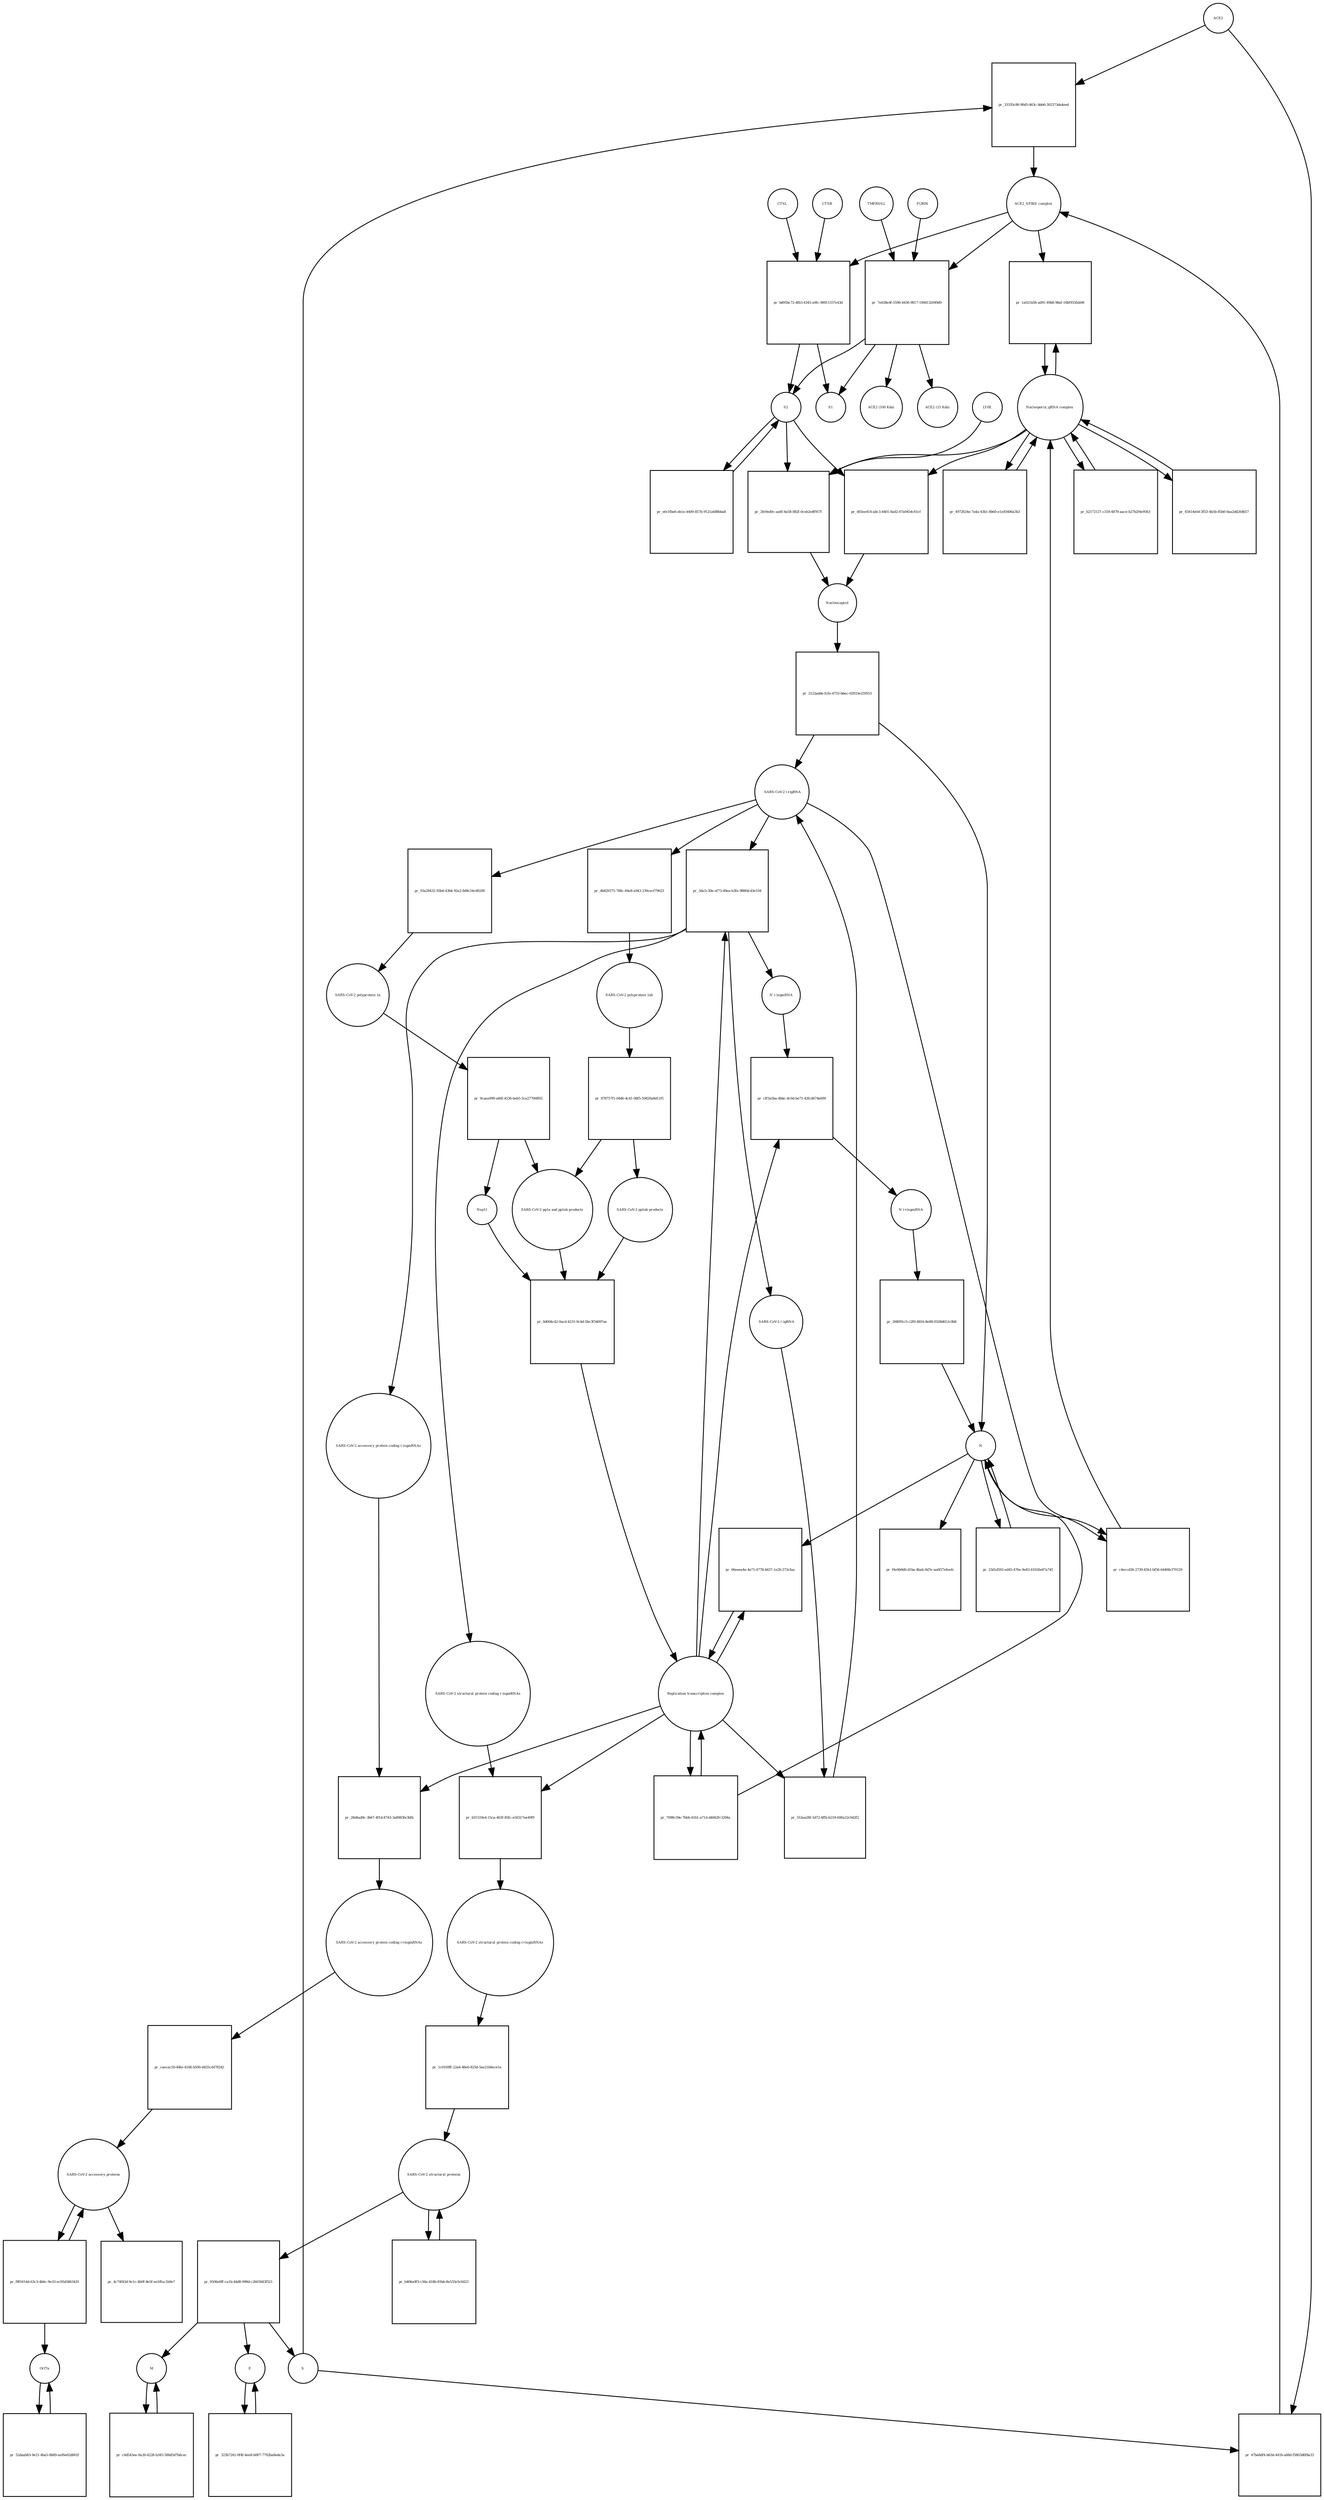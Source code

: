 strict digraph  {
ACE2 [annotation="", bipartite=0, cls=macromolecule, fontsize=4, label=ACE2, shape=circle];
"pr_33335c80-90d5-463c-bbb6-302373da4eed" [annotation="", bipartite=1, cls=process, fontsize=4, label="pr_33335c80-90d5-463c-bbb6-302373da4eed", shape=square];
"ACE2_SPIKE complex" [annotation="", bipartite=0, cls=complex, fontsize=4, label="ACE2_SPIKE complex", shape=circle];
S [annotation="", bipartite=0, cls="macromolecule multimer", fontsize=4, label=S, shape=circle];
"Nucleoporin_gRNA complex " [annotation="", bipartite=0, cls=complex, fontsize=4, label="Nucleoporin_gRNA complex ", shape=circle];
"pr_1a021b58-ad91-49b8-98af-16bf935fab96" [annotation="", bipartite=1, cls=process, fontsize=4, label="pr_1a021b58-ad91-49b8-98af-16bf935fab96", shape=square];
"pr_bd95bc72-4fb3-4345-a9fc-98911557e43d" [annotation="", bipartite=1, cls=process, fontsize=4, label="pr_bd95bc72-4fb3-4345-a9fc-98911557e43d", shape=square];
S2 [annotation="", bipartite=0, cls=macromolecule, fontsize=4, label=S2, shape=circle];
CTSB [annotation="", bipartite=0, cls=macromolecule, fontsize=4, label=CTSB, shape=circle];
CTSL [annotation="", bipartite=0, cls=macromolecule, fontsize=4, label=CTSL, shape=circle];
S1 [annotation="", bipartite=0, cls=macromolecule, fontsize=4, label=S1, shape=circle];
"pr_47be8df4-b63d-441b-a68d-f5803d6f8a33" [annotation="", bipartite=1, cls=process, fontsize=4, label="pr_47be8df4-b63d-441b-a68d-f5803d6f8a33", shape=square];
"pr_2fe9ed0c-aa6f-4a58-882f-0ceb2e8f957f" [annotation="", bipartite=1, cls=process, fontsize=4, label="pr_2fe9ed0c-aa6f-4a58-882f-0ceb2e8f957f", shape=square];
Nucleocapsid [annotation="", bipartite=0, cls=complex, fontsize=4, label=Nucleocapsid, shape=circle];
LY6E [annotation="", bipartite=0, cls=macromolecule, fontsize=4, label=LY6E, shape=circle];
"pr_d03ee414-abc3-4401-8ad2-67a0454c61cf" [annotation="", bipartite=1, cls=process, fontsize=4, label="pr_d03ee414-abc3-4401-8ad2-67a0454c61cf", shape=square];
"pr_2122adde-fcfe-4733-bbec-02933e259553" [annotation="", bipartite=1, cls=process, fontsize=4, label="pr_2122adde-fcfe-4733-bbec-02933e259553", shape=square];
" SARS-CoV-2 (+)gRNA" [annotation="", bipartite=0, cls="nucleic acid feature", fontsize=4, label=" SARS-CoV-2 (+)gRNA", shape=circle];
N [annotation="", bipartite=0, cls="macromolecule multimer", fontsize=4, label=N, shape=circle];
"SARS-CoV-2 polyprotein 1ab" [annotation="", bipartite=0, cls=macromolecule, fontsize=4, label="SARS-CoV-2 polyprotein 1ab", shape=circle];
"pr_878757f1-04d6-4c41-98f5-50820a8d11f5" [annotation="", bipartite=1, cls=process, fontsize=4, label="pr_878757f1-04d6-4c41-98f5-50820a8d11f5", shape=square];
"SARS-CoV-2 pp1ab products" [annotation="", bipartite=0, cls=complex, fontsize=4, label="SARS-CoV-2 pp1ab products", shape=circle];
"SARS-CoV-2 pp1a and pp1ab products" [annotation="", bipartite=0, cls=complex, fontsize=4, label="SARS-CoV-2 pp1a and pp1ab products", shape=circle];
"SARS-CoV-2 polyprotein 1a" [annotation="", bipartite=0, cls=macromolecule, fontsize=4, label="SARS-CoV-2 polyprotein 1a", shape=circle];
"pr_9caea999-a66f-4536-beb5-5ca27706ff65" [annotation="", bipartite=1, cls=process, fontsize=4, label="pr_9caea999-a66f-4536-beb5-5ca27706ff65", shape=square];
Nsp11 [annotation="", bipartite=0, cls=macromolecule, fontsize=4, label=Nsp11, shape=circle];
"pr_b2172127-c318-4879-aace-b27b2f4e9563" [annotation="", bipartite=1, cls=process, fontsize=4, label="pr_b2172127-c318-4879-aace-b27b2f4e9563", shape=square];
"pr_65414e0d-3f53-4b5b-85b0-0aa2dd264b57" [annotation="", bipartite=1, cls=process, fontsize=4, label="pr_65414e0d-3f53-4b5b-85b0-0aa2dd264b57", shape=square];
"SARS-CoV-2 structural proteins" [annotation="", bipartite=0, cls=complex, fontsize=4, label="SARS-CoV-2 structural proteins", shape=circle];
"pr_0506a9ff-ca1b-44d8-998d-c2603043f521" [annotation="", bipartite=1, cls=process, fontsize=4, label="pr_0506a9ff-ca1b-44d8-998d-c2603043f521", shape=square];
M [annotation="", bipartite=0, cls=macromolecule, fontsize=4, label=M, shape=circle];
E [annotation="", bipartite=0, cls=macromolecule, fontsize=4, label=E, shape=circle];
"Replication transcription complex" [annotation="", bipartite=0, cls=complex, fontsize=4, label="Replication transcription complex", shape=circle];
"pr_06eeea4e-4e71-4778-b637-1e2fc273cfaa" [annotation="", bipartite=1, cls=process, fontsize=4, label="pr_06eeea4e-4e71-4778-b637-1e2fc273cfaa", shape=square];
"pr_f4e0b9d0-d1ba-4bab-9d7e-aa6f27efeefc" [annotation="", bipartite=1, cls=process, fontsize=4, label="pr_f4e0b9d0-d1ba-4bab-9d7e-aa6f27efeefc", shape=square];
"SARS-CoV-2 accessory proteins" [annotation="", bipartite=0, cls=complex, fontsize=4, label="SARS-CoV-2 accessory proteins", shape=circle];
"pr_4c74f43d-9c1c-4b0f-8e5f-ee1ffac1b9e7" [annotation="", bipartite=1, cls=process, fontsize=4, label="pr_4c74f43d-9c1c-4b0f-8e5f-ee1ffac1b9e7", shape=square];
"pr_b406a0f3-c56a-418b-81bb-8e533e5c6423" [annotation="", bipartite=1, cls=process, fontsize=4, label="pr_b406a0f3-c56a-418b-81bb-8e533e5c6423", shape=square];
"pr_7098c59e-7bb6-41b1-a71d-d4042fc3294a" [annotation="", bipartite=1, cls=process, fontsize=4, label="pr_7098c59e-7bb6-41b1-a71d-d4042fc3294a", shape=square];
"pr_23d1d592-ed45-476e-9e83-61026e87a745" [annotation="", bipartite=1, cls=process, fontsize=4, label="pr_23d1d592-ed45-476e-9e83-61026e87a745", shape=square];
"pr_0d004c42-0acd-4231-9c4d-5bc3f34097ae" [annotation="", bipartite=1, cls=process, fontsize=4, label="pr_0d004c42-0acd-4231-9c4d-5bc3f34097ae", shape=square];
"SARS-CoV-2 accessory protein coding (-)sgmRNAs" [annotation="", bipartite=0, cls=complex, fontsize=4, label="SARS-CoV-2 accessory protein coding (-)sgmRNAs", shape=circle];
"pr_28d4ad9c-3b67-4f1d-8743-3a8983fe3bfb" [annotation="", bipartite=1, cls=process, fontsize=4, label="pr_28d4ad9c-3b67-4f1d-8743-3a8983fe3bfb", shape=square];
"SARS-CoV-2 accessory protein coding (+)sgmRNAs" [annotation="", bipartite=0, cls=complex, fontsize=4, label="SARS-CoV-2 accessory protein coding (+)sgmRNAs", shape=circle];
"SARS-CoV-2 structural protein coding (-)sgmRNAs" [annotation="", bipartite=0, cls=complex, fontsize=4, label="SARS-CoV-2 structural protein coding (-)sgmRNAs", shape=circle];
"pr_631519e4-15ca-463f-85fc-e50317ee49f9" [annotation="", bipartite=1, cls=process, fontsize=4, label="pr_631519e4-15ca-463f-85fc-e50317ee49f9", shape=square];
"SARS-CoV-2 structural protein coding (+)sgmRNAs" [annotation="", bipartite=0, cls=complex, fontsize=4, label="SARS-CoV-2 structural protein coding (+)sgmRNAs", shape=circle];
"N (-)sgmRNA" [annotation="", bipartite=0, cls="nucleic acid feature", fontsize=4, label="N (-)sgmRNA", shape=circle];
"pr_cff3a5ba-4bbc-4c0d-be71-43fcd674e699" [annotation="", bipartite=1, cls=process, fontsize=4, label="pr_cff3a5ba-4bbc-4c0d-be71-43fcd674e699", shape=square];
"N (+)sgmRNA" [annotation="", bipartite=0, cls="nucleic acid feature", fontsize=4, label="N (+)sgmRNA", shape=circle];
"pr_268091c5-c2f0-4816-8e88-0328d612c0b8" [annotation="", bipartite=1, cls=process, fontsize=4, label="pr_268091c5-c2f0-4816-8e88-0328d612c0b8", shape=square];
"pr_3da1c30e-ef73-49ea-b3fa-988fdcd3e104" [annotation="", bipartite=1, cls=process, fontsize=4, label="pr_3da1c30e-ef73-49ea-b3fa-988fdcd3e104", shape=square];
" SARS-CoV-2 (-)gRNA" [annotation="", bipartite=0, cls="nucleic acid feature", fontsize=4, label=" SARS-CoV-2 (-)gRNA", shape=circle];
"pr_93a28432-93b4-43b4-92a2-8d8c54cd0200" [annotation="", bipartite=1, cls=process, fontsize=4, label="pr_93a28432-93b4-43b4-92a2-8d8c54cd0200", shape=square];
"pr_db829375-768c-44e8-a943-239cecf79623" [annotation="", bipartite=1, cls=process, fontsize=4, label="pr_db829375-768c-44e8-a943-239cecf79623", shape=square];
"pr_caecac50-84fe-4166-b500-d455c4478242" [annotation="", bipartite=1, cls=process, fontsize=4, label="pr_caecac50-84fe-4166-b500-d455c4478242", shape=square];
"pr_1c0169ff-22a4-48e6-825d-5ae21b8ece1e" [annotation="", bipartite=1, cls=process, fontsize=4, label="pr_1c0169ff-22a4-48e6-825d-5ae21b8ece1e", shape=square];
"pr_553aa28f-5d72-4ffb-b218-600a22c0d2f2" [annotation="", bipartite=1, cls=process, fontsize=4, label="pr_553aa28f-5d72-4ffb-b218-600a22c0d2f2", shape=square];
"pr_c4eccd36-2739-45b1-bf56-64408cf70129" [annotation="", bipartite=1, cls=process, fontsize=4, label="pr_c4eccd36-2739-45b1-bf56-64408cf70129", shape=square];
"pr_4972624e-7a4a-43b1-8b60-e1a93486a3b3" [annotation="", bipartite=1, cls=process, fontsize=4, label="pr_4972624e-7a4a-43b1-8b60-e1a93486a3b3", shape=square];
"pr_f8f1614d-63c3-4b6c-9e33-ec95d3463435" [annotation="", bipartite=1, cls=process, fontsize=4, label="pr_f8f1614d-63c3-4b6c-9e33-ec95d3463435", shape=square];
Orf7a [annotation="", bipartite=0, cls=macromolecule, fontsize=4, label=Orf7a, shape=circle];
"pr_7e638e4f-5596-4436-9817-109d132049d9" [annotation="", bipartite=1, cls=process, fontsize=4, label="pr_7e638e4f-5596-4436-9817-109d132049d9", shape=square];
FURIN [annotation="", bipartite=0, cls=macromolecule, fontsize=4, label=FURIN, shape=circle];
TMPRSS2 [annotation="", bipartite=0, cls=macromolecule, fontsize=4, label=TMPRSS2, shape=circle];
"ACE2 (100 Kda)" [annotation="", bipartite=0, cls=macromolecule, fontsize=4, label="ACE2 (100 Kda)", shape=circle];
"ACE2 (15 Kda)" [annotation="", bipartite=0, cls=macromolecule, fontsize=4, label="ACE2 (15 Kda)", shape=circle];
"pr_efe1fbe6-eb1e-4409-857b-9121a688bba8" [annotation="", bipartite=1, cls=process, fontsize=4, label="pr_efe1fbe6-eb1e-4409-857b-9121a688bba8", shape=square];
"pr_323b7241-0f4f-4ee8-b007-7792ba8ede3a" [annotation="", bipartite=1, cls=process, fontsize=4, label="pr_323b7241-0f4f-4ee8-b007-7792ba8ede3a", shape=square];
"pr_c4d543ee-0a26-4228-b345-586d5d7bdcec" [annotation="", bipartite=1, cls=process, fontsize=4, label="pr_c4d543ee-0a26-4228-b345-586d5d7bdcec", shape=square];
"pr_52daab83-9e21-4ba5-8b89-aef6e62d661f" [annotation="", bipartite=1, cls=process, fontsize=4, label="pr_52daab83-9e21-4ba5-8b89-aef6e62d661f", shape=square];
ACE2 -> "pr_33335c80-90d5-463c-bbb6-302373da4eed"  [annotation="", interaction_type=consumption];
ACE2 -> "pr_47be8df4-b63d-441b-a68d-f5803d6f8a33"  [annotation="", interaction_type=consumption];
"pr_33335c80-90d5-463c-bbb6-302373da4eed" -> "ACE2_SPIKE complex"  [annotation="", interaction_type=production];
"ACE2_SPIKE complex" -> "pr_1a021b58-ad91-49b8-98af-16bf935fab96"  [annotation="urn_miriam_pubmed_32142651|urn_miriam_pubmed_32094589", interaction_type=stimulation];
"ACE2_SPIKE complex" -> "pr_bd95bc72-4fb3-4345-a9fc-98911557e43d"  [annotation="", interaction_type=consumption];
"ACE2_SPIKE complex" -> "pr_7e638e4f-5596-4436-9817-109d132049d9"  [annotation="", interaction_type=consumption];
S -> "pr_33335c80-90d5-463c-bbb6-302373da4eed"  [annotation="", interaction_type=consumption];
S -> "pr_47be8df4-b63d-441b-a68d-f5803d6f8a33"  [annotation="", interaction_type=consumption];
"Nucleoporin_gRNA complex " -> "pr_1a021b58-ad91-49b8-98af-16bf935fab96"  [annotation="", interaction_type=consumption];
"Nucleoporin_gRNA complex " -> "pr_2fe9ed0c-aa6f-4a58-882f-0ceb2e8f957f"  [annotation="", interaction_type=consumption];
"Nucleoporin_gRNA complex " -> "pr_d03ee414-abc3-4401-8ad2-67a0454c61cf"  [annotation="", interaction_type=consumption];
"Nucleoporin_gRNA complex " -> "pr_b2172127-c318-4879-aace-b27b2f4e9563"  [annotation="", interaction_type=consumption];
"Nucleoporin_gRNA complex " -> "pr_65414e0d-3f53-4b5b-85b0-0aa2dd264b57"  [annotation="", interaction_type=consumption];
"Nucleoporin_gRNA complex " -> "pr_4972624e-7a4a-43b1-8b60-e1a93486a3b3"  [annotation="", interaction_type=consumption];
"pr_1a021b58-ad91-49b8-98af-16bf935fab96" -> "Nucleoporin_gRNA complex "  [annotation="", interaction_type=production];
"pr_bd95bc72-4fb3-4345-a9fc-98911557e43d" -> S2  [annotation="", interaction_type=production];
"pr_bd95bc72-4fb3-4345-a9fc-98911557e43d" -> S1  [annotation="", interaction_type=production];
S2 -> "pr_2fe9ed0c-aa6f-4a58-882f-0ceb2e8f957f"  [annotation="urn_miriam_doi_10.1101%2F2020.03.05.979260|urn_miriam_doi_10.1101%2F2020.04.02.021469", interaction_type=stimulation];
S2 -> "pr_d03ee414-abc3-4401-8ad2-67a0454c61cf"  [annotation="", interaction_type=stimulation];
S2 -> "pr_efe1fbe6-eb1e-4409-857b-9121a688bba8"  [annotation="", interaction_type=consumption];
CTSB -> "pr_bd95bc72-4fb3-4345-a9fc-98911557e43d"  [annotation=urn_miriam_pubmed_32142651, interaction_type=catalysis];
CTSL -> "pr_bd95bc72-4fb3-4345-a9fc-98911557e43d"  [annotation=urn_miriam_pubmed_32142651, interaction_type=catalysis];
"pr_47be8df4-b63d-441b-a68d-f5803d6f8a33" -> "ACE2_SPIKE complex"  [annotation="", interaction_type=production];
"pr_2fe9ed0c-aa6f-4a58-882f-0ceb2e8f957f" -> Nucleocapsid  [annotation="", interaction_type=production];
Nucleocapsid -> "pr_2122adde-fcfe-4733-bbec-02933e259553"  [annotation="", interaction_type=consumption];
LY6E -> "pr_2fe9ed0c-aa6f-4a58-882f-0ceb2e8f957f"  [annotation="urn_miriam_doi_10.1101%2F2020.03.05.979260|urn_miriam_doi_10.1101%2F2020.04.02.021469", interaction_type=inhibition];
"pr_d03ee414-abc3-4401-8ad2-67a0454c61cf" -> Nucleocapsid  [annotation="", interaction_type=production];
"pr_2122adde-fcfe-4733-bbec-02933e259553" -> " SARS-CoV-2 (+)gRNA"  [annotation="", interaction_type=production];
"pr_2122adde-fcfe-4733-bbec-02933e259553" -> N  [annotation="", interaction_type=production];
" SARS-CoV-2 (+)gRNA" -> "pr_3da1c30e-ef73-49ea-b3fa-988fdcd3e104"  [annotation="", interaction_type=consumption];
" SARS-CoV-2 (+)gRNA" -> "pr_93a28432-93b4-43b4-92a2-8d8c54cd0200"  [annotation="", interaction_type=consumption];
" SARS-CoV-2 (+)gRNA" -> "pr_db829375-768c-44e8-a943-239cecf79623"  [annotation="", interaction_type=consumption];
" SARS-CoV-2 (+)gRNA" -> "pr_c4eccd36-2739-45b1-bf56-64408cf70129"  [annotation="", interaction_type=consumption];
N -> "pr_06eeea4e-4e71-4778-b637-1e2fc273cfaa"  [annotation="", interaction_type=consumption];
N -> "pr_f4e0b9d0-d1ba-4bab-9d7e-aa6f27efeefc"  [annotation="", interaction_type=consumption];
N -> "pr_23d1d592-ed45-476e-9e83-61026e87a745"  [annotation="", interaction_type=consumption];
N -> "pr_c4eccd36-2739-45b1-bf56-64408cf70129"  [annotation="", interaction_type=consumption];
"SARS-CoV-2 polyprotein 1ab" -> "pr_878757f1-04d6-4c41-98f5-50820a8d11f5"  [annotation=urn_miriam_pubmed_31226023, interaction_type=catalysis];
"pr_878757f1-04d6-4c41-98f5-50820a8d11f5" -> "SARS-CoV-2 pp1ab products"  [annotation="", interaction_type=production];
"pr_878757f1-04d6-4c41-98f5-50820a8d11f5" -> "SARS-CoV-2 pp1a and pp1ab products"  [annotation="", interaction_type=production];
"SARS-CoV-2 pp1ab products" -> "pr_0d004c42-0acd-4231-9c4d-5bc3f34097ae"  [annotation="", interaction_type=consumption];
"SARS-CoV-2 pp1a and pp1ab products" -> "pr_0d004c42-0acd-4231-9c4d-5bc3f34097ae"  [annotation="", interaction_type=consumption];
"SARS-CoV-2 polyprotein 1a" -> "pr_9caea999-a66f-4536-beb5-5ca27706ff65"  [annotation=urn_miriam_pubmed_31226023, interaction_type=catalysis];
"pr_9caea999-a66f-4536-beb5-5ca27706ff65" -> Nsp11  [annotation="", interaction_type=production];
"pr_9caea999-a66f-4536-beb5-5ca27706ff65" -> "SARS-CoV-2 pp1a and pp1ab products"  [annotation="", interaction_type=production];
Nsp11 -> "pr_0d004c42-0acd-4231-9c4d-5bc3f34097ae"  [annotation="", interaction_type=consumption];
"pr_b2172127-c318-4879-aace-b27b2f4e9563" -> "Nucleoporin_gRNA complex "  [annotation="", interaction_type=production];
"pr_65414e0d-3f53-4b5b-85b0-0aa2dd264b57" -> "Nucleoporin_gRNA complex "  [annotation="", interaction_type=production];
"SARS-CoV-2 structural proteins" -> "pr_0506a9ff-ca1b-44d8-998d-c2603043f521"  [annotation="", interaction_type=consumption];
"SARS-CoV-2 structural proteins" -> "pr_b406a0f3-c56a-418b-81bb-8e533e5c6423"  [annotation="", interaction_type=consumption];
"pr_0506a9ff-ca1b-44d8-998d-c2603043f521" -> M  [annotation="", interaction_type=production];
"pr_0506a9ff-ca1b-44d8-998d-c2603043f521" -> E  [annotation="", interaction_type=production];
"pr_0506a9ff-ca1b-44d8-998d-c2603043f521" -> S  [annotation="", interaction_type=production];
M -> "pr_c4d543ee-0a26-4228-b345-586d5d7bdcec"  [annotation="", interaction_type=consumption];
E -> "pr_323b7241-0f4f-4ee8-b007-7792ba8ede3a"  [annotation="", interaction_type=consumption];
"Replication transcription complex" -> "pr_06eeea4e-4e71-4778-b637-1e2fc273cfaa"  [annotation="", interaction_type=consumption];
"Replication transcription complex" -> "pr_7098c59e-7bb6-41b1-a71d-d4042fc3294a"  [annotation="", interaction_type=consumption];
"Replication transcription complex" -> "pr_28d4ad9c-3b67-4f1d-8743-3a8983fe3bfb"  [annotation="", interaction_type="necessary stimulation"];
"Replication transcription complex" -> "pr_631519e4-15ca-463f-85fc-e50317ee49f9"  [annotation="", interaction_type="necessary stimulation"];
"Replication transcription complex" -> "pr_cff3a5ba-4bbc-4c0d-be71-43fcd674e699"  [annotation="", interaction_type="necessary stimulation"];
"Replication transcription complex" -> "pr_3da1c30e-ef73-49ea-b3fa-988fdcd3e104"  [annotation="", interaction_type="necessary stimulation"];
"Replication transcription complex" -> "pr_553aa28f-5d72-4ffb-b218-600a22c0d2f2"  [annotation="", interaction_type="necessary stimulation"];
"pr_06eeea4e-4e71-4778-b637-1e2fc273cfaa" -> "Replication transcription complex"  [annotation="", interaction_type=production];
"SARS-CoV-2 accessory proteins" -> "pr_4c74f43d-9c1c-4b0f-8e5f-ee1ffac1b9e7"  [annotation="", interaction_type=consumption];
"SARS-CoV-2 accessory proteins" -> "pr_f8f1614d-63c3-4b6c-9e33-ec95d3463435"  [annotation="", interaction_type=consumption];
"pr_b406a0f3-c56a-418b-81bb-8e533e5c6423" -> "SARS-CoV-2 structural proteins"  [annotation="", interaction_type=production];
"pr_7098c59e-7bb6-41b1-a71d-d4042fc3294a" -> "Replication transcription complex"  [annotation="", interaction_type=production];
"pr_7098c59e-7bb6-41b1-a71d-d4042fc3294a" -> N  [annotation="", interaction_type=production];
"pr_23d1d592-ed45-476e-9e83-61026e87a745" -> N  [annotation="", interaction_type=production];
"pr_0d004c42-0acd-4231-9c4d-5bc3f34097ae" -> "Replication transcription complex"  [annotation="", interaction_type=production];
"SARS-CoV-2 accessory protein coding (-)sgmRNAs" -> "pr_28d4ad9c-3b67-4f1d-8743-3a8983fe3bfb"  [annotation="", interaction_type=consumption];
"pr_28d4ad9c-3b67-4f1d-8743-3a8983fe3bfb" -> "SARS-CoV-2 accessory protein coding (+)sgmRNAs"  [annotation="", interaction_type=production];
"SARS-CoV-2 accessory protein coding (+)sgmRNAs" -> "pr_caecac50-84fe-4166-b500-d455c4478242"  [annotation="", interaction_type=consumption];
"SARS-CoV-2 structural protein coding (-)sgmRNAs" -> "pr_631519e4-15ca-463f-85fc-e50317ee49f9"  [annotation="", interaction_type=consumption];
"pr_631519e4-15ca-463f-85fc-e50317ee49f9" -> "SARS-CoV-2 structural protein coding (+)sgmRNAs"  [annotation="", interaction_type=production];
"SARS-CoV-2 structural protein coding (+)sgmRNAs" -> "pr_1c0169ff-22a4-48e6-825d-5ae21b8ece1e"  [annotation="", interaction_type=consumption];
"N (-)sgmRNA" -> "pr_cff3a5ba-4bbc-4c0d-be71-43fcd674e699"  [annotation="", interaction_type=consumption];
"pr_cff3a5ba-4bbc-4c0d-be71-43fcd674e699" -> "N (+)sgmRNA"  [annotation="", interaction_type=production];
"N (+)sgmRNA" -> "pr_268091c5-c2f0-4816-8e88-0328d612c0b8"  [annotation="", interaction_type=consumption];
"pr_268091c5-c2f0-4816-8e88-0328d612c0b8" -> N  [annotation="", interaction_type=production];
"pr_3da1c30e-ef73-49ea-b3fa-988fdcd3e104" -> " SARS-CoV-2 (-)gRNA"  [annotation="", interaction_type=production];
"pr_3da1c30e-ef73-49ea-b3fa-988fdcd3e104" -> "SARS-CoV-2 accessory protein coding (-)sgmRNAs"  [annotation="", interaction_type=production];
"pr_3da1c30e-ef73-49ea-b3fa-988fdcd3e104" -> "SARS-CoV-2 structural protein coding (-)sgmRNAs"  [annotation="", interaction_type=production];
"pr_3da1c30e-ef73-49ea-b3fa-988fdcd3e104" -> "N (-)sgmRNA"  [annotation="", interaction_type=production];
" SARS-CoV-2 (-)gRNA" -> "pr_553aa28f-5d72-4ffb-b218-600a22c0d2f2"  [annotation="", interaction_type=consumption];
"pr_93a28432-93b4-43b4-92a2-8d8c54cd0200" -> "SARS-CoV-2 polyprotein 1a"  [annotation="", interaction_type=production];
"pr_db829375-768c-44e8-a943-239cecf79623" -> "SARS-CoV-2 polyprotein 1ab"  [annotation="", interaction_type=production];
"pr_caecac50-84fe-4166-b500-d455c4478242" -> "SARS-CoV-2 accessory proteins"  [annotation="", interaction_type=production];
"pr_1c0169ff-22a4-48e6-825d-5ae21b8ece1e" -> "SARS-CoV-2 structural proteins"  [annotation="", interaction_type=production];
"pr_553aa28f-5d72-4ffb-b218-600a22c0d2f2" -> " SARS-CoV-2 (+)gRNA"  [annotation="", interaction_type=production];
"pr_c4eccd36-2739-45b1-bf56-64408cf70129" -> "Nucleoporin_gRNA complex "  [annotation="", interaction_type=production];
"pr_4972624e-7a4a-43b1-8b60-e1a93486a3b3" -> "Nucleoporin_gRNA complex "  [annotation="", interaction_type=production];
"pr_f8f1614d-63c3-4b6c-9e33-ec95d3463435" -> "SARS-CoV-2 accessory proteins"  [annotation="", interaction_type=production];
"pr_f8f1614d-63c3-4b6c-9e33-ec95d3463435" -> Orf7a  [annotation="", interaction_type=production];
Orf7a -> "pr_52daab83-9e21-4ba5-8b89-aef6e62d661f"  [annotation="", interaction_type=consumption];
"pr_7e638e4f-5596-4436-9817-109d132049d9" -> S2  [annotation="", interaction_type=production];
"pr_7e638e4f-5596-4436-9817-109d132049d9" -> "ACE2 (100 Kda)"  [annotation="", interaction_type=production];
"pr_7e638e4f-5596-4436-9817-109d132049d9" -> S1  [annotation="", interaction_type=production];
"pr_7e638e4f-5596-4436-9817-109d132049d9" -> "ACE2 (15 Kda)"  [annotation="", interaction_type=production];
FURIN -> "pr_7e638e4f-5596-4436-9817-109d132049d9"  [annotation="", interaction_type=catalysis];
TMPRSS2 -> "pr_7e638e4f-5596-4436-9817-109d132049d9"  [annotation="", interaction_type=catalysis];
"pr_efe1fbe6-eb1e-4409-857b-9121a688bba8" -> S2  [annotation="", interaction_type=production];
"pr_323b7241-0f4f-4ee8-b007-7792ba8ede3a" -> E  [annotation="", interaction_type=production];
"pr_c4d543ee-0a26-4228-b345-586d5d7bdcec" -> M  [annotation="", interaction_type=production];
"pr_52daab83-9e21-4ba5-8b89-aef6e62d661f" -> Orf7a  [annotation="", interaction_type=production];
}
